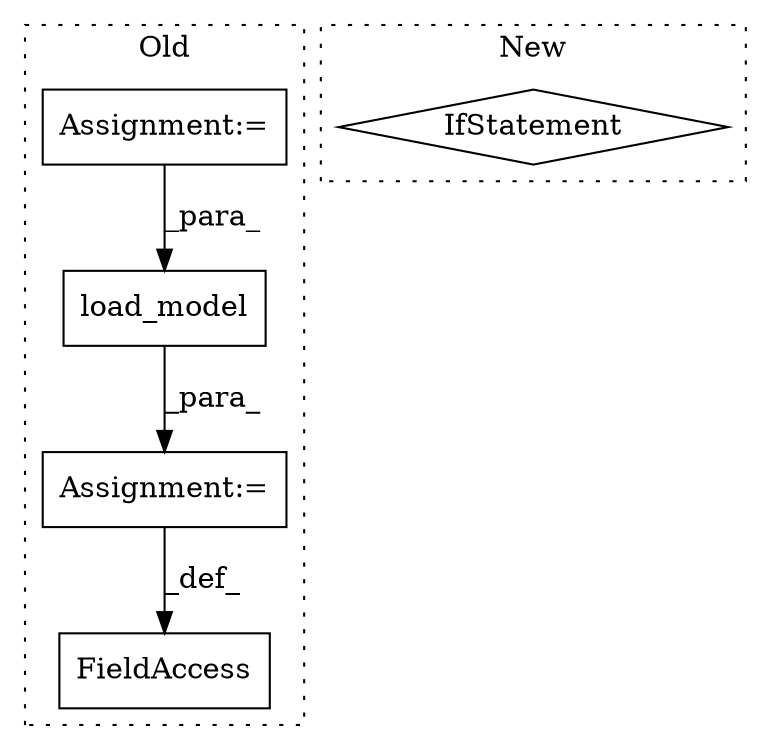 digraph G {
subgraph cluster0 {
1 [label="load_model" a="32" s="1938,1981" l="11,1" shape="box"];
3 [label="Assignment:=" a="7" s="1937" l="1" shape="box"];
4 [label="Assignment:=" a="7" s="1568" l="1" shape="box"];
5 [label="FieldAccess" a="22" s="2146" l="12" shape="box"];
label = "Old";
style="dotted";
}
subgraph cluster1 {
2 [label="IfStatement" a="25" s="298,324" l="4,2" shape="diamond"];
label = "New";
style="dotted";
}
1 -> 3 [label="_para_"];
3 -> 5 [label="_def_"];
4 -> 1 [label="_para_"];
}